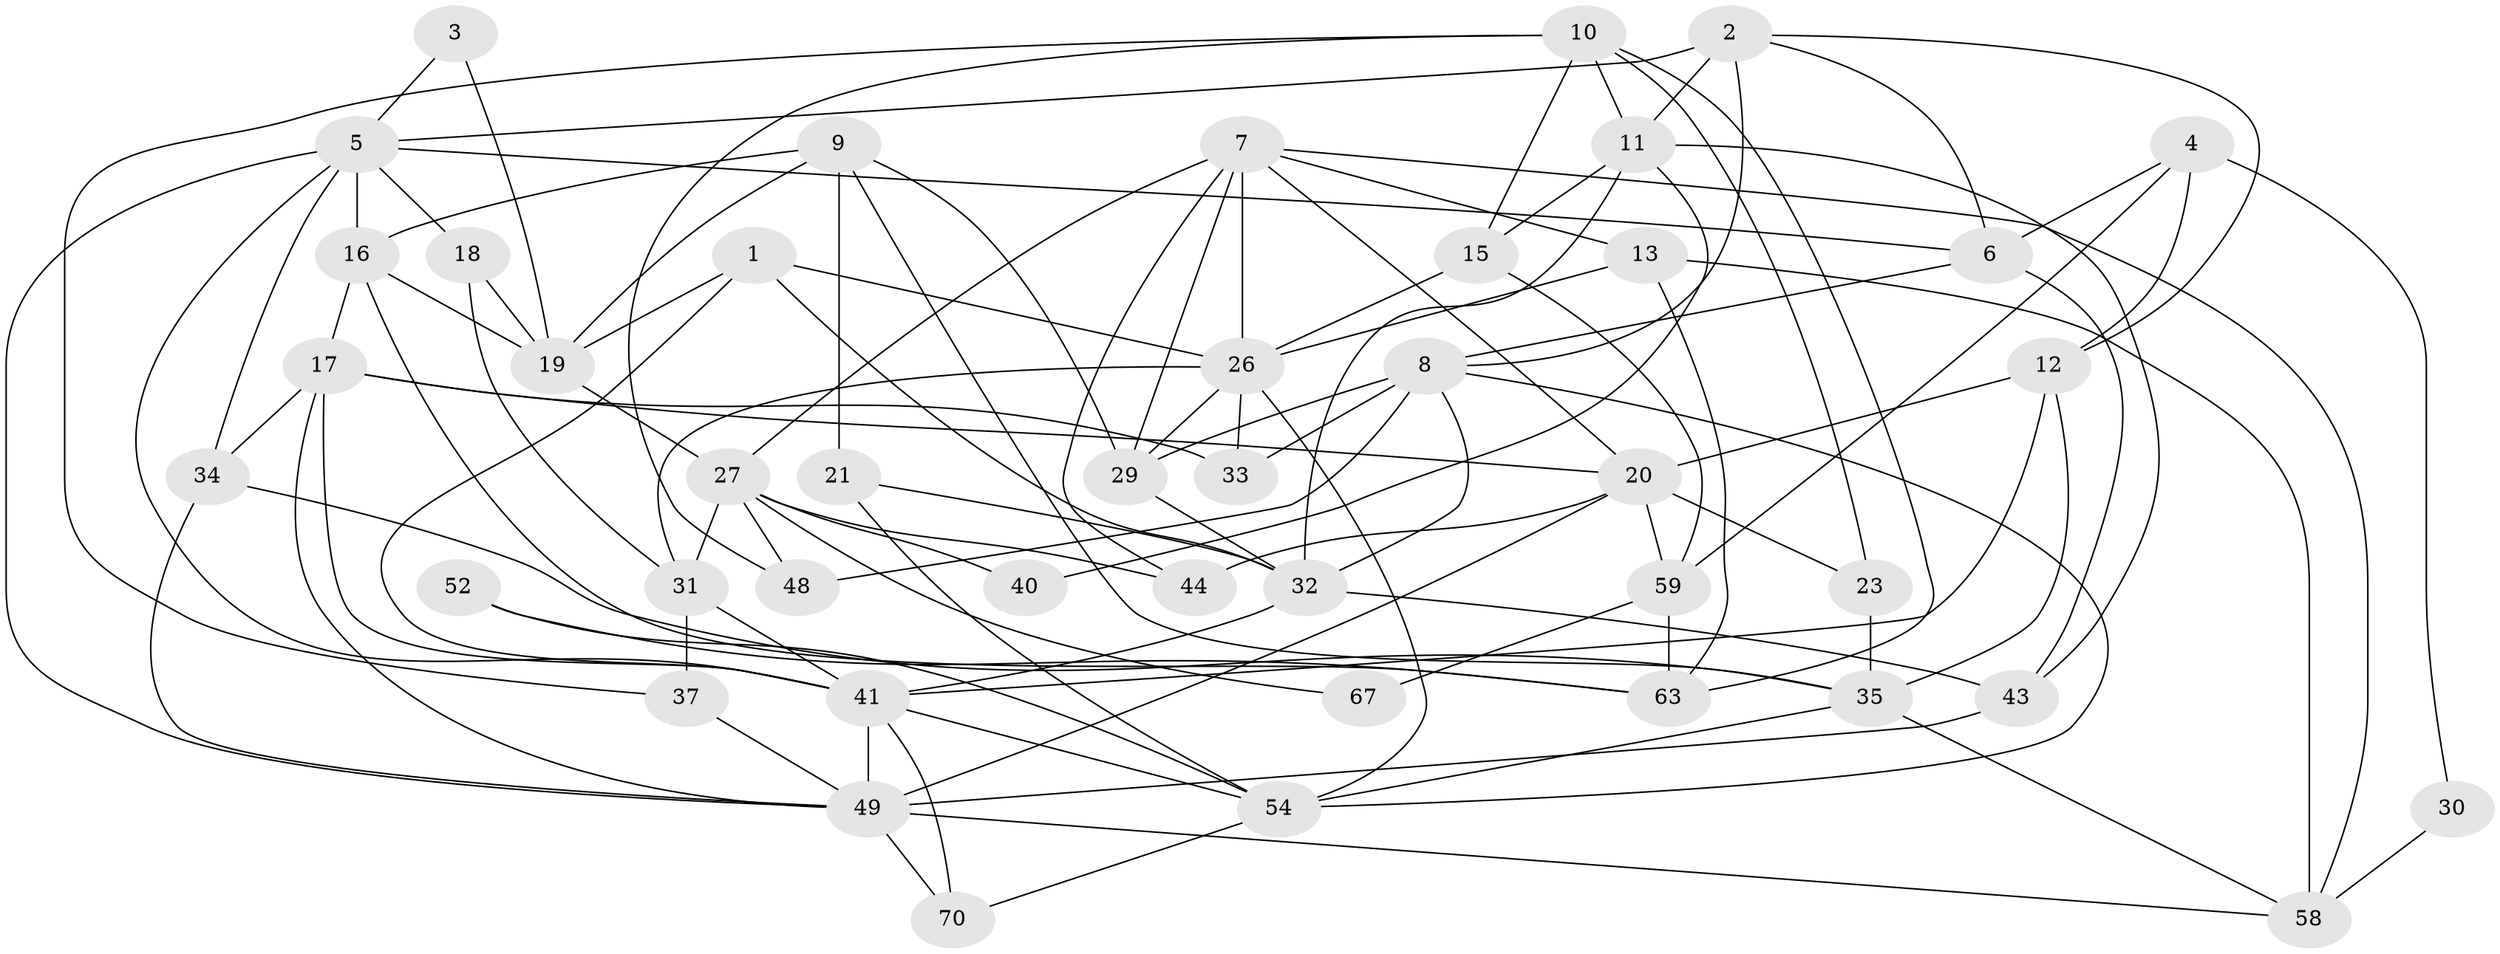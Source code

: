 // original degree distribution, {3: 0.30985915492957744, 2: 0.09859154929577464, 5: 0.22535211267605634, 4: 0.2676056338028169, 6: 0.04225352112676056, 7: 0.04225352112676056, 9: 0.014084507042253521}
// Generated by graph-tools (version 1.1) at 2025/11/02/27/25 16:11:21]
// undirected, 44 vertices, 107 edges
graph export_dot {
graph [start="1"]
  node [color=gray90,style=filled];
  1 [super="+51"];
  2 [super="+22"];
  3;
  4 [super="+68"];
  5 [super="+57"];
  6 [super="+14"];
  7 [super="+53"];
  8 [super="+46"];
  9 [super="+69"];
  10 [super="+62"];
  11 [super="+42"];
  12 [super="+45"];
  13 [super="+38"];
  15;
  16 [super="+39"];
  17 [super="+55"];
  18 [super="+25"];
  19 [super="+28"];
  20 [super="+56"];
  21 [super="+24"];
  23;
  26 [super="+50"];
  27 [super="+60"];
  29;
  30;
  31;
  32 [super="+36"];
  33;
  34;
  35 [super="+71"];
  37;
  40;
  41 [super="+47"];
  43;
  44;
  48;
  49 [super="+64"];
  52;
  54 [super="+61"];
  58;
  59 [super="+66"];
  63 [super="+65"];
  67;
  70;
  1 -- 26;
  1 -- 41;
  1 -- 32;
  1 -- 19 [weight=2];
  2 -- 6;
  2 -- 11;
  2 -- 8;
  2 -- 12;
  2 -- 5;
  3 -- 19;
  3 -- 5;
  4 -- 12 [weight=2];
  4 -- 30;
  4 -- 59 [weight=2];
  4 -- 6;
  5 -- 34;
  5 -- 16 [weight=2];
  5 -- 49;
  5 -- 6;
  5 -- 41;
  5 -- 18;
  6 -- 8;
  6 -- 43;
  7 -- 27;
  7 -- 26;
  7 -- 13;
  7 -- 58;
  7 -- 44;
  7 -- 29;
  7 -- 20;
  8 -- 32;
  8 -- 48;
  8 -- 33;
  8 -- 54;
  8 -- 29;
  9 -- 29;
  9 -- 16;
  9 -- 19;
  9 -- 35;
  9 -- 21;
  10 -- 37;
  10 -- 23;
  10 -- 48;
  10 -- 11;
  10 -- 63;
  10 -- 15;
  11 -- 15;
  11 -- 40;
  11 -- 32;
  11 -- 43;
  12 -- 20;
  12 -- 35 [weight=2];
  12 -- 41;
  13 -- 58;
  13 -- 26;
  13 -- 63;
  15 -- 26;
  15 -- 59;
  16 -- 17;
  16 -- 19;
  16 -- 63;
  17 -- 34;
  17 -- 33;
  17 -- 49;
  17 -- 20;
  17 -- 41;
  18 -- 31 [weight=2];
  18 -- 19;
  19 -- 27;
  20 -- 49 [weight=2];
  20 -- 59 [weight=2];
  20 -- 23;
  20 -- 44;
  21 -- 32;
  21 -- 54;
  23 -- 35;
  26 -- 33;
  26 -- 29;
  26 -- 54;
  26 -- 31;
  27 -- 48;
  27 -- 31;
  27 -- 67;
  27 -- 40;
  27 -- 44;
  29 -- 32;
  30 -- 58;
  31 -- 37;
  31 -- 41;
  32 -- 41;
  32 -- 43;
  34 -- 35;
  34 -- 49;
  35 -- 54;
  35 -- 58;
  37 -- 49;
  41 -- 70;
  41 -- 54;
  41 -- 49;
  43 -- 49;
  49 -- 58;
  49 -- 70;
  52 -- 54;
  52 -- 63;
  54 -- 70;
  59 -- 63;
  59 -- 67;
}
